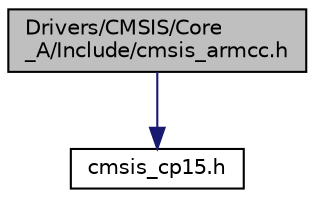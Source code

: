 digraph "Drivers/CMSIS/Core_A/Include/cmsis_armcc.h"
{
 // LATEX_PDF_SIZE
  edge [fontname="Helvetica",fontsize="10",labelfontname="Helvetica",labelfontsize="10"];
  node [fontname="Helvetica",fontsize="10",shape=record];
  Node1 [label="Drivers/CMSIS/Core\l_A/Include/cmsis_armcc.h",height=0.2,width=0.4,color="black", fillcolor="grey75", style="filled", fontcolor="black",tooltip="CMSIS compiler specific macros, functions, instructions."];
  Node1 -> Node2 [color="midnightblue",fontsize="10",style="solid",fontname="Helvetica"];
  Node2 [label="cmsis_cp15.h",height=0.2,width=0.4,color="black", fillcolor="white", style="filled",URL="$cmsis__cp15_8h.html",tooltip="CMSIS compiler specific macros, functions, instructions."];
}
